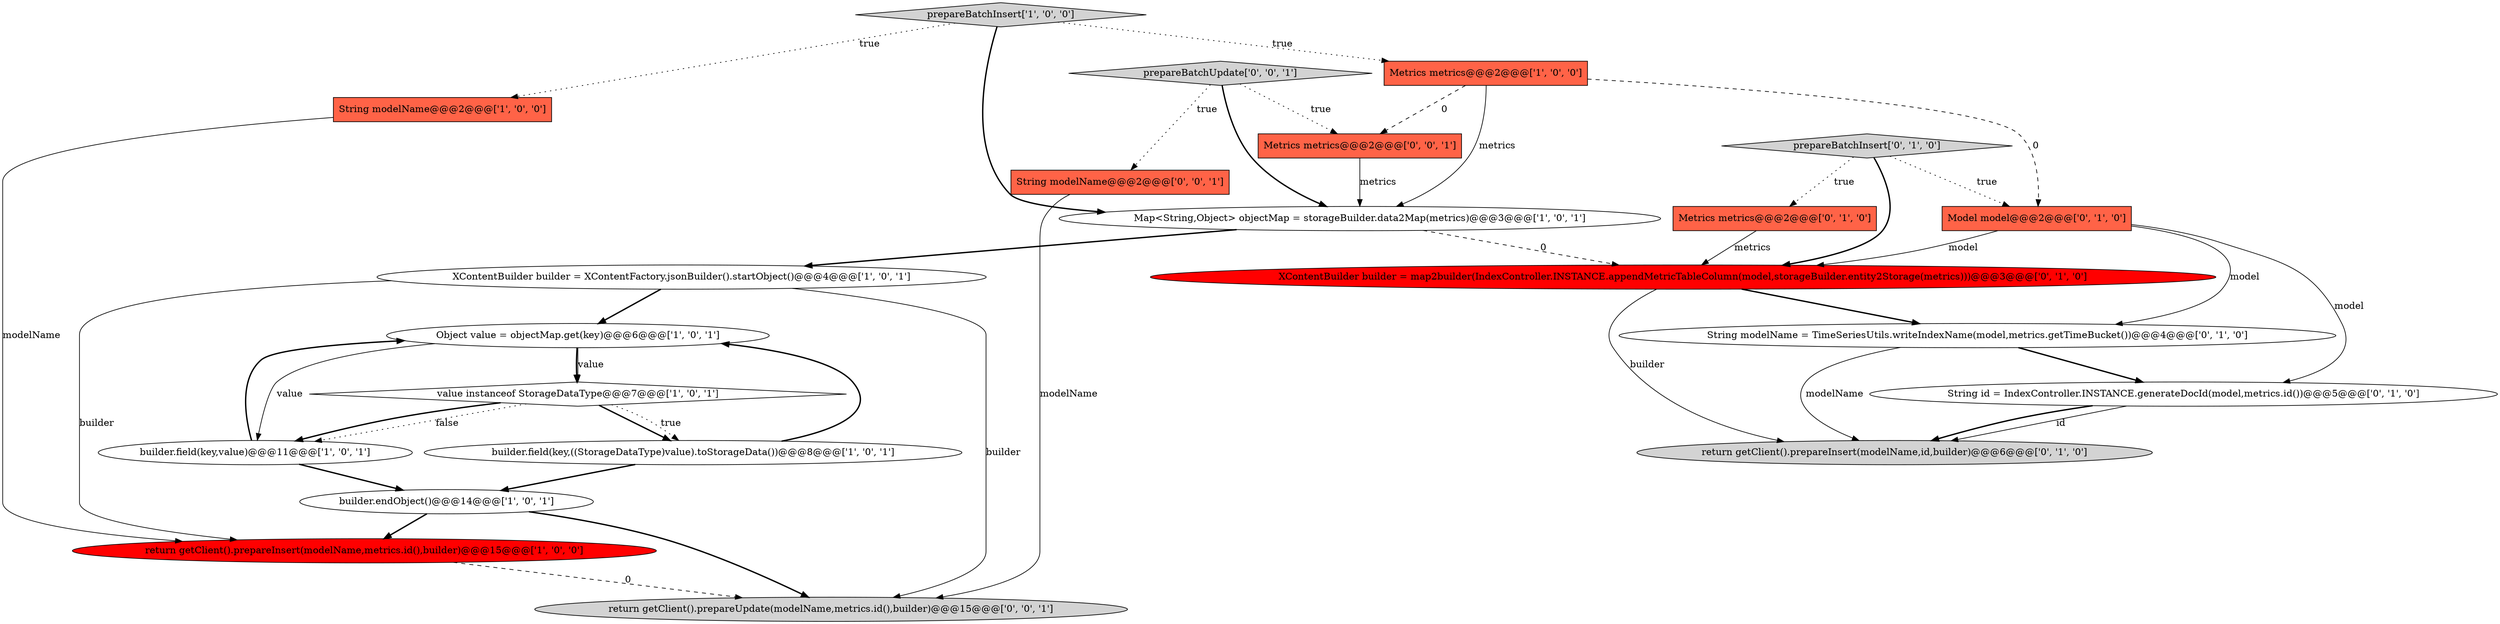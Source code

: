 digraph {
8 [style = filled, label = "Object value = objectMap.get(key)@@@6@@@['1', '0', '1']", fillcolor = white, shape = ellipse image = "AAA0AAABBB1BBB"];
1 [style = filled, label = "builder.field(key,value)@@@11@@@['1', '0', '1']", fillcolor = white, shape = ellipse image = "AAA0AAABBB1BBB"];
5 [style = filled, label = "XContentBuilder builder = XContentFactory.jsonBuilder().startObject()@@@4@@@['1', '0', '1']", fillcolor = white, shape = ellipse image = "AAA0AAABBB1BBB"];
12 [style = filled, label = "XContentBuilder builder = map2builder(IndexController.INSTANCE.appendMetricTableColumn(model,storageBuilder.entity2Storage(metrics)))@@@3@@@['0', '1', '0']", fillcolor = red, shape = ellipse image = "AAA1AAABBB2BBB"];
13 [style = filled, label = "Metrics metrics@@@2@@@['0', '1', '0']", fillcolor = tomato, shape = box image = "AAA0AAABBB2BBB"];
0 [style = filled, label = "value instanceof StorageDataType@@@7@@@['1', '0', '1']", fillcolor = white, shape = diamond image = "AAA0AAABBB1BBB"];
9 [style = filled, label = "Metrics metrics@@@2@@@['1', '0', '0']", fillcolor = tomato, shape = box image = "AAA1AAABBB1BBB"];
4 [style = filled, label = "String modelName@@@2@@@['1', '0', '0']", fillcolor = tomato, shape = box image = "AAA0AAABBB1BBB"];
14 [style = filled, label = "String modelName = TimeSeriesUtils.writeIndexName(model,metrics.getTimeBucket())@@@4@@@['0', '1', '0']", fillcolor = white, shape = ellipse image = "AAA0AAABBB2BBB"];
19 [style = filled, label = "String modelName@@@2@@@['0', '0', '1']", fillcolor = tomato, shape = box image = "AAA0AAABBB3BBB"];
21 [style = filled, label = "Metrics metrics@@@2@@@['0', '0', '1']", fillcolor = tomato, shape = box image = "AAA0AAABBB3BBB"];
15 [style = filled, label = "return getClient().prepareInsert(modelName,id,builder)@@@6@@@['0', '1', '0']", fillcolor = lightgray, shape = ellipse image = "AAA0AAABBB2BBB"];
18 [style = filled, label = "return getClient().prepareUpdate(modelName,metrics.id(),builder)@@@15@@@['0', '0', '1']", fillcolor = lightgray, shape = ellipse image = "AAA0AAABBB3BBB"];
3 [style = filled, label = "builder.endObject()@@@14@@@['1', '0', '1']", fillcolor = white, shape = ellipse image = "AAA0AAABBB1BBB"];
20 [style = filled, label = "prepareBatchUpdate['0', '0', '1']", fillcolor = lightgray, shape = diamond image = "AAA0AAABBB3BBB"];
10 [style = filled, label = "Map<String,Object> objectMap = storageBuilder.data2Map(metrics)@@@3@@@['1', '0', '1']", fillcolor = white, shape = ellipse image = "AAA0AAABBB1BBB"];
2 [style = filled, label = "builder.field(key,((StorageDataType)value).toStorageData())@@@8@@@['1', '0', '1']", fillcolor = white, shape = ellipse image = "AAA0AAABBB1BBB"];
17 [style = filled, label = "String id = IndexController.INSTANCE.generateDocId(model,metrics.id())@@@5@@@['0', '1', '0']", fillcolor = white, shape = ellipse image = "AAA0AAABBB2BBB"];
6 [style = filled, label = "prepareBatchInsert['1', '0', '0']", fillcolor = lightgray, shape = diamond image = "AAA0AAABBB1BBB"];
16 [style = filled, label = "Model model@@@2@@@['0', '1', '0']", fillcolor = tomato, shape = box image = "AAA1AAABBB2BBB"];
11 [style = filled, label = "prepareBatchInsert['0', '1', '0']", fillcolor = lightgray, shape = diamond image = "AAA0AAABBB2BBB"];
7 [style = filled, label = "return getClient().prepareInsert(modelName,metrics.id(),builder)@@@15@@@['1', '0', '0']", fillcolor = red, shape = ellipse image = "AAA1AAABBB1BBB"];
4->7 [style = solid, label="modelName"];
9->10 [style = solid, label="metrics"];
5->8 [style = bold, label=""];
9->16 [style = dashed, label="0"];
1->8 [style = bold, label=""];
7->18 [style = dashed, label="0"];
5->7 [style = solid, label="builder"];
8->1 [style = solid, label="value"];
8->0 [style = solid, label="value"];
2->3 [style = bold, label=""];
0->2 [style = bold, label=""];
16->14 [style = solid, label="model"];
10->12 [style = dashed, label="0"];
1->3 [style = bold, label=""];
14->17 [style = bold, label=""];
11->12 [style = bold, label=""];
20->21 [style = dotted, label="true"];
11->13 [style = dotted, label="true"];
0->1 [style = dotted, label="false"];
16->12 [style = solid, label="model"];
20->10 [style = bold, label=""];
16->17 [style = solid, label="model"];
3->18 [style = bold, label=""];
8->0 [style = bold, label=""];
5->18 [style = solid, label="builder"];
10->5 [style = bold, label=""];
6->4 [style = dotted, label="true"];
3->7 [style = bold, label=""];
6->9 [style = dotted, label="true"];
9->21 [style = dashed, label="0"];
0->1 [style = bold, label=""];
6->10 [style = bold, label=""];
17->15 [style = solid, label="id"];
21->10 [style = solid, label="metrics"];
12->14 [style = bold, label=""];
17->15 [style = bold, label=""];
11->16 [style = dotted, label="true"];
19->18 [style = solid, label="modelName"];
20->19 [style = dotted, label="true"];
13->12 [style = solid, label="metrics"];
0->2 [style = dotted, label="true"];
12->15 [style = solid, label="builder"];
14->15 [style = solid, label="modelName"];
2->8 [style = bold, label=""];
}
